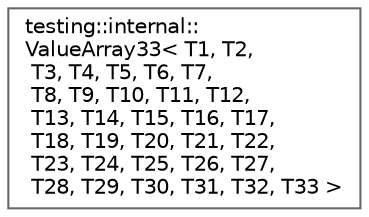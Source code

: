 digraph "Graphical Class Hierarchy"
{
 // LATEX_PDF_SIZE
  bgcolor="transparent";
  edge [fontname=Helvetica,fontsize=10,labelfontname=Helvetica,labelfontsize=10];
  node [fontname=Helvetica,fontsize=10,shape=box,height=0.2,width=0.4];
  rankdir="LR";
  Node0 [id="Node000000",label="testing::internal::\lValueArray33\< T1, T2,\l T3, T4, T5, T6, T7,\l T8, T9, T10, T11, T12,\l T13, T14, T15, T16, T17,\l T18, T19, T20, T21, T22,\l T23, T24, T25, T26, T27,\l T28, T29, T30, T31, T32, T33 \>",height=0.2,width=0.4,color="grey40", fillcolor="white", style="filled",URL="$classtesting_1_1internal_1_1_value_array33.html",tooltip=" "];
}
